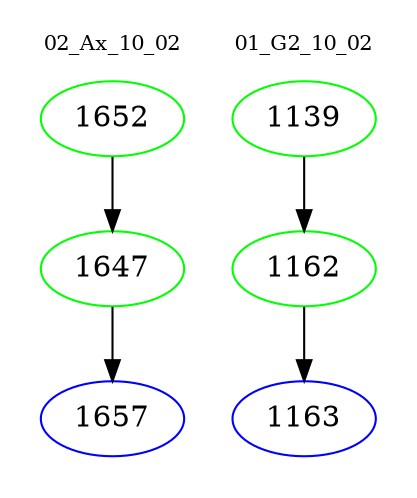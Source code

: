 digraph{
subgraph cluster_0 {
color = white
label = "02_Ax_10_02";
fontsize=10;
T0_1652 [label="1652", color="green"]
T0_1652 -> T0_1647 [color="black"]
T0_1647 [label="1647", color="green"]
T0_1647 -> T0_1657 [color="black"]
T0_1657 [label="1657", color="blue"]
}
subgraph cluster_1 {
color = white
label = "01_G2_10_02";
fontsize=10;
T1_1139 [label="1139", color="green"]
T1_1139 -> T1_1162 [color="black"]
T1_1162 [label="1162", color="green"]
T1_1162 -> T1_1163 [color="black"]
T1_1163 [label="1163", color="blue"]
}
}
